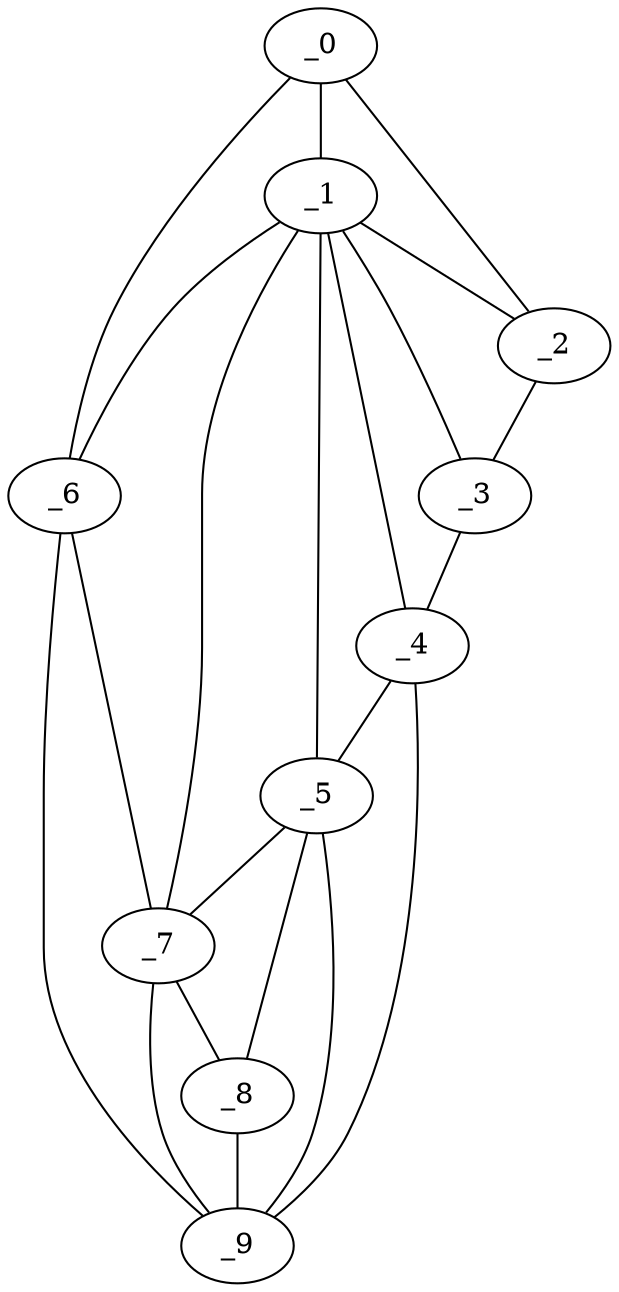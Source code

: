 graph "obj11__355.gxl" {
	_0	 [x=1,
		y=49];
	_1	 [x=52,
		y=49];
	_0 -- _1	 [valence=2];
	_2	 [x=65,
		y=29];
	_0 -- _2	 [valence=1];
	_6	 [x=98,
		y=84];
	_0 -- _6	 [valence=1];
	_1 -- _2	 [valence=2];
	_3	 [x=76,
		y=29];
	_1 -- _3	 [valence=2];
	_4	 [x=85,
		y=31];
	_1 -- _4	 [valence=2];
	_5	 [x=97,
		y=37];
	_1 -- _5	 [valence=1];
	_1 -- _6	 [valence=2];
	_7	 [x=105,
		y=70];
	_1 -- _7	 [valence=2];
	_2 -- _3	 [valence=1];
	_3 -- _4	 [valence=1];
	_4 -- _5	 [valence=2];
	_9	 [x=126,
		y=46];
	_4 -- _9	 [valence=1];
	_5 -- _7	 [valence=2];
	_8	 [x=107,
		y=45];
	_5 -- _8	 [valence=1];
	_5 -- _9	 [valence=1];
	_6 -- _7	 [valence=1];
	_6 -- _9	 [valence=1];
	_7 -- _8	 [valence=2];
	_7 -- _9	 [valence=2];
	_8 -- _9	 [valence=2];
}

